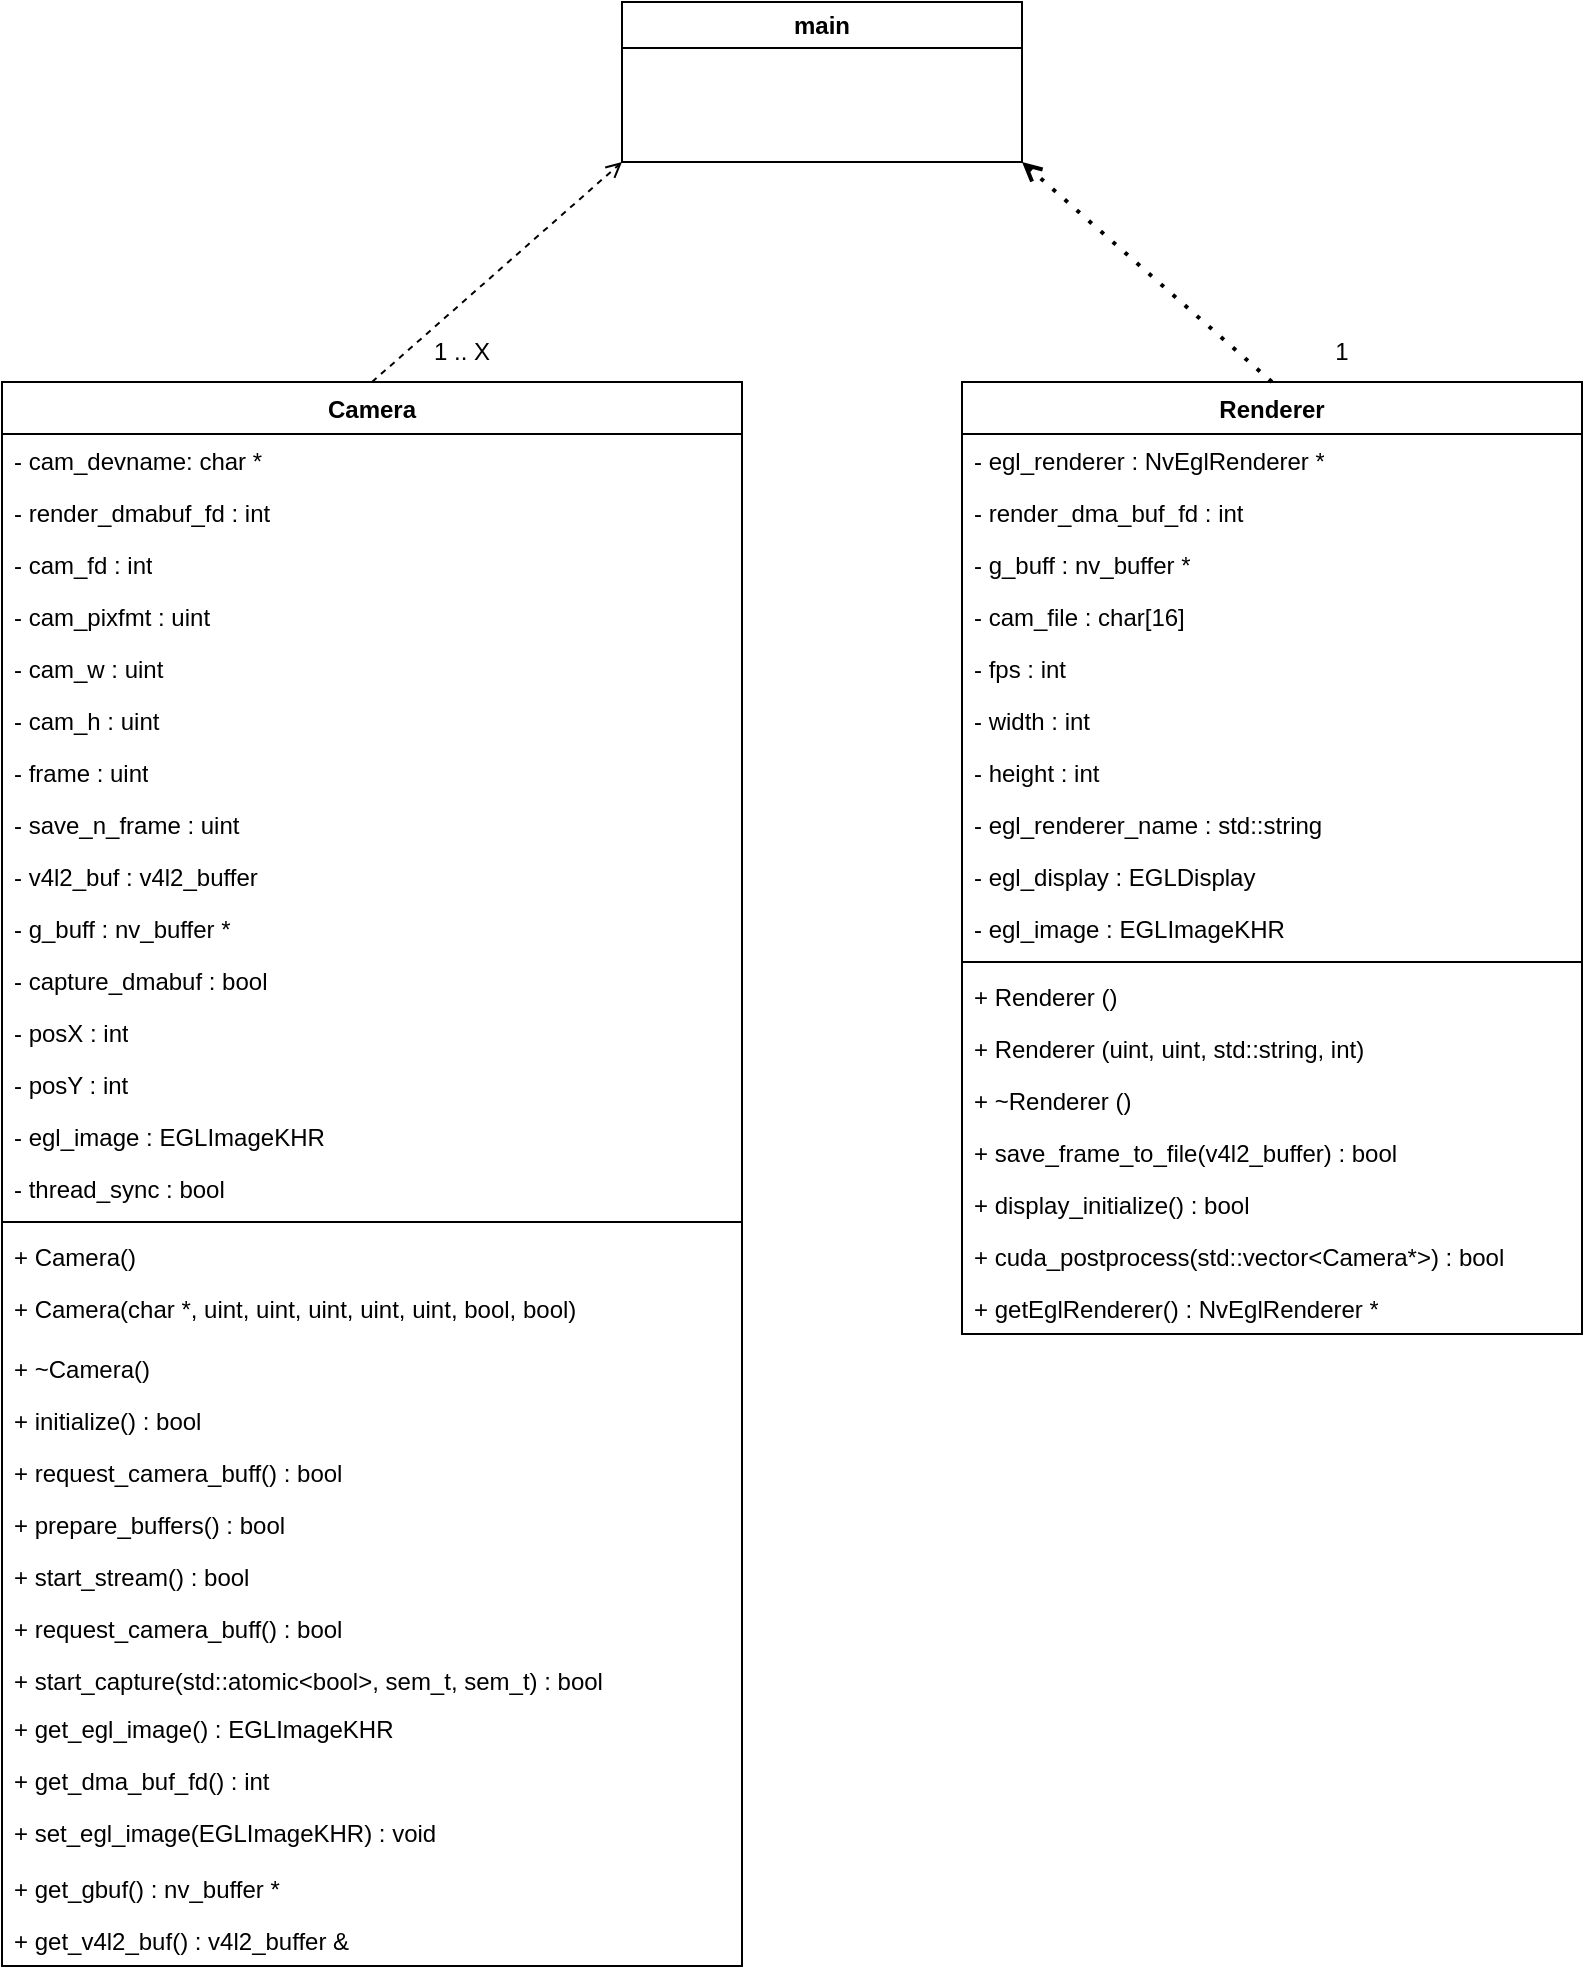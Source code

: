 <mxfile version="28.0.6">
  <diagram name="Page-1" id="muFmsvnlI4OiVqxlJP-7">
    <mxGraphModel dx="1026" dy="744" grid="1" gridSize="10" guides="1" tooltips="1" connect="1" arrows="1" fold="1" page="0" pageScale="1" pageWidth="850" pageHeight="1100" math="0" shadow="0">
      <root>
        <mxCell id="0" />
        <mxCell id="1" parent="0" />
        <mxCell id="l2S4uO0tbHxShP-qC626-1" value="Camera" style="swimlane;fontStyle=1;align=center;verticalAlign=top;childLayout=stackLayout;horizontal=1;startSize=26;horizontalStack=0;resizeParent=1;resizeParentMax=0;resizeLast=0;collapsible=1;marginBottom=0;whiteSpace=wrap;html=1;" parent="1" vertex="1">
          <mxGeometry x="730" y="410" width="370" height="792" as="geometry" />
        </mxCell>
        <mxCell id="l2S4uO0tbHxShP-qC626-2" value="- cam_devname: char *" style="text;strokeColor=none;fillColor=none;align=left;verticalAlign=top;spacingLeft=4;spacingRight=4;overflow=hidden;rotatable=0;points=[[0,0.5],[1,0.5]];portConstraint=eastwest;whiteSpace=wrap;html=1;" parent="l2S4uO0tbHxShP-qC626-1" vertex="1">
          <mxGeometry y="26" width="370" height="26" as="geometry" />
        </mxCell>
        <mxCell id="l2S4uO0tbHxShP-qC626-5" value="- render_dmabuf_fd : int" style="text;strokeColor=none;fillColor=none;align=left;verticalAlign=top;spacingLeft=4;spacingRight=4;overflow=hidden;rotatable=0;points=[[0,0.5],[1,0.5]];portConstraint=eastwest;whiteSpace=wrap;html=1;" parent="l2S4uO0tbHxShP-qC626-1" vertex="1">
          <mxGeometry y="52" width="370" height="26" as="geometry" />
        </mxCell>
        <mxCell id="l2S4uO0tbHxShP-qC626-11" value="- cam_fd : int" style="text;strokeColor=none;fillColor=none;align=left;verticalAlign=top;spacingLeft=4;spacingRight=4;overflow=hidden;rotatable=0;points=[[0,0.5],[1,0.5]];portConstraint=eastwest;whiteSpace=wrap;html=1;" parent="l2S4uO0tbHxShP-qC626-1" vertex="1">
          <mxGeometry y="78" width="370" height="26" as="geometry" />
        </mxCell>
        <mxCell id="l2S4uO0tbHxShP-qC626-12" value="- cam_pixfmt : uint" style="text;strokeColor=none;fillColor=none;align=left;verticalAlign=top;spacingLeft=4;spacingRight=4;overflow=hidden;rotatable=0;points=[[0,0.5],[1,0.5]];portConstraint=eastwest;whiteSpace=wrap;html=1;" parent="l2S4uO0tbHxShP-qC626-1" vertex="1">
          <mxGeometry y="104" width="370" height="26" as="geometry" />
        </mxCell>
        <mxCell id="l2S4uO0tbHxShP-qC626-13" value="- cam_w : uint" style="text;strokeColor=none;fillColor=none;align=left;verticalAlign=top;spacingLeft=4;spacingRight=4;overflow=hidden;rotatable=0;points=[[0,0.5],[1,0.5]];portConstraint=eastwest;whiteSpace=wrap;html=1;" parent="l2S4uO0tbHxShP-qC626-1" vertex="1">
          <mxGeometry y="130" width="370" height="26" as="geometry" />
        </mxCell>
        <mxCell id="l2S4uO0tbHxShP-qC626-15" value="- cam_h : uint" style="text;strokeColor=none;fillColor=none;align=left;verticalAlign=top;spacingLeft=4;spacingRight=4;overflow=hidden;rotatable=0;points=[[0,0.5],[1,0.5]];portConstraint=eastwest;whiteSpace=wrap;html=1;" parent="l2S4uO0tbHxShP-qC626-1" vertex="1">
          <mxGeometry y="156" width="370" height="26" as="geometry" />
        </mxCell>
        <mxCell id="l2S4uO0tbHxShP-qC626-14" value="- frame : uint" style="text;strokeColor=none;fillColor=none;align=left;verticalAlign=top;spacingLeft=4;spacingRight=4;overflow=hidden;rotatable=0;points=[[0,0.5],[1,0.5]];portConstraint=eastwest;whiteSpace=wrap;html=1;" parent="l2S4uO0tbHxShP-qC626-1" vertex="1">
          <mxGeometry y="182" width="370" height="26" as="geometry" />
        </mxCell>
        <mxCell id="l2S4uO0tbHxShP-qC626-16" value="- save_n_frame : uint" style="text;strokeColor=none;fillColor=none;align=left;verticalAlign=top;spacingLeft=4;spacingRight=4;overflow=hidden;rotatable=0;points=[[0,0.5],[1,0.5]];portConstraint=eastwest;whiteSpace=wrap;html=1;" parent="l2S4uO0tbHxShP-qC626-1" vertex="1">
          <mxGeometry y="208" width="370" height="26" as="geometry" />
        </mxCell>
        <mxCell id="l2S4uO0tbHxShP-qC626-30" value="- v4l2_buf : v4l2_buffer" style="text;strokeColor=none;fillColor=none;align=left;verticalAlign=top;spacingLeft=4;spacingRight=4;overflow=hidden;rotatable=0;points=[[0,0.5],[1,0.5]];portConstraint=eastwest;whiteSpace=wrap;html=1;" parent="l2S4uO0tbHxShP-qC626-1" vertex="1">
          <mxGeometry y="234" width="370" height="26" as="geometry" />
        </mxCell>
        <mxCell id="l2S4uO0tbHxShP-qC626-31" value="- g_buff : nv_buffer *" style="text;strokeColor=none;fillColor=none;align=left;verticalAlign=top;spacingLeft=4;spacingRight=4;overflow=hidden;rotatable=0;points=[[0,0.5],[1,0.5]];portConstraint=eastwest;whiteSpace=wrap;html=1;" parent="l2S4uO0tbHxShP-qC626-1" vertex="1">
          <mxGeometry y="260" width="370" height="26" as="geometry" />
        </mxCell>
        <mxCell id="l2S4uO0tbHxShP-qC626-17" value="- capture_dmabuf : bool" style="text;strokeColor=none;fillColor=none;align=left;verticalAlign=top;spacingLeft=4;spacingRight=4;overflow=hidden;rotatable=0;points=[[0,0.5],[1,0.5]];portConstraint=eastwest;whiteSpace=wrap;html=1;" parent="l2S4uO0tbHxShP-qC626-1" vertex="1">
          <mxGeometry y="286" width="370" height="26" as="geometry" />
        </mxCell>
        <mxCell id="l2S4uO0tbHxShP-qC626-33" value="- posX : int" style="text;strokeColor=none;fillColor=none;align=left;verticalAlign=top;spacingLeft=4;spacingRight=4;overflow=hidden;rotatable=0;points=[[0,0.5],[1,0.5]];portConstraint=eastwest;whiteSpace=wrap;html=1;" parent="l2S4uO0tbHxShP-qC626-1" vertex="1">
          <mxGeometry y="312" width="370" height="26" as="geometry" />
        </mxCell>
        <mxCell id="l2S4uO0tbHxShP-qC626-34" value="- posY : int" style="text;strokeColor=none;fillColor=none;align=left;verticalAlign=top;spacingLeft=4;spacingRight=4;overflow=hidden;rotatable=0;points=[[0,0.5],[1,0.5]];portConstraint=eastwest;whiteSpace=wrap;html=1;" parent="l2S4uO0tbHxShP-qC626-1" vertex="1">
          <mxGeometry y="338" width="370" height="26" as="geometry" />
        </mxCell>
        <mxCell id="l2S4uO0tbHxShP-qC626-35" value="- egl_image : EGLImageKHR" style="text;strokeColor=none;fillColor=none;align=left;verticalAlign=top;spacingLeft=4;spacingRight=4;overflow=hidden;rotatable=0;points=[[0,0.5],[1,0.5]];portConstraint=eastwest;whiteSpace=wrap;html=1;" parent="l2S4uO0tbHxShP-qC626-1" vertex="1">
          <mxGeometry y="364" width="370" height="26" as="geometry" />
        </mxCell>
        <mxCell id="l2S4uO0tbHxShP-qC626-32" value="- thread_sync : bool" style="text;strokeColor=none;fillColor=none;align=left;verticalAlign=top;spacingLeft=4;spacingRight=4;overflow=hidden;rotatable=0;points=[[0,0.5],[1,0.5]];portConstraint=eastwest;whiteSpace=wrap;html=1;" parent="l2S4uO0tbHxShP-qC626-1" vertex="1">
          <mxGeometry y="390" width="370" height="26" as="geometry" />
        </mxCell>
        <mxCell id="l2S4uO0tbHxShP-qC626-3" value="" style="line;strokeWidth=1;fillColor=none;align=left;verticalAlign=middle;spacingTop=-1;spacingLeft=3;spacingRight=3;rotatable=0;labelPosition=right;points=[];portConstraint=eastwest;strokeColor=inherit;" parent="l2S4uO0tbHxShP-qC626-1" vertex="1">
          <mxGeometry y="416" width="370" height="8" as="geometry" />
        </mxCell>
        <mxCell id="l2S4uO0tbHxShP-qC626-36" value="&lt;div&gt;+ Camera()&lt;/div&gt;&lt;div&gt;&lt;br&gt;&lt;/div&gt;" style="text;strokeColor=none;fillColor=none;align=left;verticalAlign=top;spacingLeft=4;spacingRight=4;overflow=hidden;rotatable=0;points=[[0,0.5],[1,0.5]];portConstraint=eastwest;whiteSpace=wrap;html=1;" parent="l2S4uO0tbHxShP-qC626-1" vertex="1">
          <mxGeometry y="424" width="370" height="26" as="geometry" />
        </mxCell>
        <mxCell id="l2S4uO0tbHxShP-qC626-4" value="&lt;div&gt;+ Camera(char *, uint, uint, uint, uint, uint, bool, bool)&lt;/div&gt;&lt;div&gt;&lt;br&gt;&lt;/div&gt;" style="text;strokeColor=none;fillColor=none;align=left;verticalAlign=top;spacingLeft=4;spacingRight=4;overflow=hidden;rotatable=0;points=[[0,0.5],[1,0.5]];portConstraint=eastwest;whiteSpace=wrap;html=1;" parent="l2S4uO0tbHxShP-qC626-1" vertex="1">
          <mxGeometry y="450" width="370" height="30" as="geometry" />
        </mxCell>
        <mxCell id="l2S4uO0tbHxShP-qC626-37" value="&lt;div&gt;+ ~Camera()&lt;/div&gt;&lt;div&gt;&lt;br&gt;&lt;/div&gt;" style="text;strokeColor=none;fillColor=none;align=left;verticalAlign=top;spacingLeft=4;spacingRight=4;overflow=hidden;rotatable=0;points=[[0,0.5],[1,0.5]];portConstraint=eastwest;whiteSpace=wrap;html=1;" parent="l2S4uO0tbHxShP-qC626-1" vertex="1">
          <mxGeometry y="480" width="370" height="26" as="geometry" />
        </mxCell>
        <mxCell id="l2S4uO0tbHxShP-qC626-38" value="&lt;div&gt;+ initialize() : bool&lt;/div&gt;&lt;div&gt;&lt;br&gt;&lt;/div&gt;" style="text;strokeColor=none;fillColor=none;align=left;verticalAlign=top;spacingLeft=4;spacingRight=4;overflow=hidden;rotatable=0;points=[[0,0.5],[1,0.5]];portConstraint=eastwest;whiteSpace=wrap;html=1;" parent="l2S4uO0tbHxShP-qC626-1" vertex="1">
          <mxGeometry y="506" width="370" height="26" as="geometry" />
        </mxCell>
        <mxCell id="l2S4uO0tbHxShP-qC626-40" value="&lt;div&gt;+ request_camera_buff() : bool&lt;/div&gt;&lt;div&gt;&lt;br&gt;&lt;/div&gt;" style="text;strokeColor=none;fillColor=none;align=left;verticalAlign=top;spacingLeft=4;spacingRight=4;overflow=hidden;rotatable=0;points=[[0,0.5],[1,0.5]];portConstraint=eastwest;whiteSpace=wrap;html=1;" parent="l2S4uO0tbHxShP-qC626-1" vertex="1">
          <mxGeometry y="532" width="370" height="26" as="geometry" />
        </mxCell>
        <mxCell id="l2S4uO0tbHxShP-qC626-41" value="&lt;div&gt;+ prepare_buffers() : bool&lt;/div&gt;&lt;div&gt;&lt;br&gt;&lt;/div&gt;" style="text;strokeColor=none;fillColor=none;align=left;verticalAlign=top;spacingLeft=4;spacingRight=4;overflow=hidden;rotatable=0;points=[[0,0.5],[1,0.5]];portConstraint=eastwest;whiteSpace=wrap;html=1;" parent="l2S4uO0tbHxShP-qC626-1" vertex="1">
          <mxGeometry y="558" width="370" height="26" as="geometry" />
        </mxCell>
        <mxCell id="l2S4uO0tbHxShP-qC626-42" value="&lt;div&gt;+ start_stream() : bool&lt;/div&gt;&lt;div&gt;&lt;br&gt;&lt;/div&gt;" style="text;strokeColor=none;fillColor=none;align=left;verticalAlign=top;spacingLeft=4;spacingRight=4;overflow=hidden;rotatable=0;points=[[0,0.5],[1,0.5]];portConstraint=eastwest;whiteSpace=wrap;html=1;" parent="l2S4uO0tbHxShP-qC626-1" vertex="1">
          <mxGeometry y="584" width="370" height="26" as="geometry" />
        </mxCell>
        <mxCell id="l2S4uO0tbHxShP-qC626-43" value="&lt;div&gt;+ request_camera_buff() : bool&lt;/div&gt;&lt;div&gt;&lt;br&gt;&lt;/div&gt;" style="text;strokeColor=none;fillColor=none;align=left;verticalAlign=top;spacingLeft=4;spacingRight=4;overflow=hidden;rotatable=0;points=[[0,0.5],[1,0.5]];portConstraint=eastwest;whiteSpace=wrap;html=1;" parent="l2S4uO0tbHxShP-qC626-1" vertex="1">
          <mxGeometry y="610" width="370" height="26" as="geometry" />
        </mxCell>
        <mxCell id="l2S4uO0tbHxShP-qC626-39" value="&lt;div&gt;+ start_capture(std::atomic&amp;lt;bool&amp;gt;, sem_t, sem_t) : bool&lt;/div&gt;&lt;div&gt;&lt;br&gt;&lt;/div&gt;" style="text;strokeColor=none;fillColor=none;align=left;verticalAlign=top;spacingLeft=4;spacingRight=4;overflow=hidden;rotatable=0;points=[[0,0.5],[1,0.5]];portConstraint=eastwest;whiteSpace=wrap;html=1;" parent="l2S4uO0tbHxShP-qC626-1" vertex="1">
          <mxGeometry y="636" width="370" height="24" as="geometry" />
        </mxCell>
        <mxCell id="l2S4uO0tbHxShP-qC626-44" value="&lt;div&gt;+ get_egl_image() : EGLImageKHR&lt;/div&gt;&lt;div&gt;&lt;br&gt;&lt;/div&gt;" style="text;strokeColor=none;fillColor=none;align=left;verticalAlign=top;spacingLeft=4;spacingRight=4;overflow=hidden;rotatable=0;points=[[0,0.5],[1,0.5]];portConstraint=eastwest;whiteSpace=wrap;html=1;" parent="l2S4uO0tbHxShP-qC626-1" vertex="1">
          <mxGeometry y="660" width="370" height="26" as="geometry" />
        </mxCell>
        <mxCell id="l2S4uO0tbHxShP-qC626-45" value="&lt;div&gt;+ get_dma_buf_fd() : int&lt;/div&gt;&lt;div&gt;&lt;br&gt;&lt;/div&gt;" style="text;strokeColor=none;fillColor=none;align=left;verticalAlign=top;spacingLeft=4;spacingRight=4;overflow=hidden;rotatable=0;points=[[0,0.5],[1,0.5]];portConstraint=eastwest;whiteSpace=wrap;html=1;" parent="l2S4uO0tbHxShP-qC626-1" vertex="1">
          <mxGeometry y="686" width="370" height="26" as="geometry" />
        </mxCell>
        <mxCell id="l2S4uO0tbHxShP-qC626-46" value="&lt;div&gt;+ set_egl_image(EGLImageKHR) : void&lt;/div&gt;&lt;div&gt;&lt;br&gt;&lt;/div&gt;" style="text;strokeColor=none;fillColor=none;align=left;verticalAlign=top;spacingLeft=4;spacingRight=4;overflow=hidden;rotatable=0;points=[[0,0.5],[1,0.5]];portConstraint=eastwest;whiteSpace=wrap;html=1;" parent="l2S4uO0tbHxShP-qC626-1" vertex="1">
          <mxGeometry y="712" width="370" height="28" as="geometry" />
        </mxCell>
        <mxCell id="l2S4uO0tbHxShP-qC626-107" value="&lt;div&gt;+ get_gbuf() : nv_buffer *&lt;/div&gt;&lt;div&gt;&lt;br&gt;&lt;/div&gt;" style="text;strokeColor=none;fillColor=none;align=left;verticalAlign=top;spacingLeft=4;spacingRight=4;overflow=hidden;rotatable=0;points=[[0,0.5],[1,0.5]];portConstraint=eastwest;whiteSpace=wrap;html=1;" parent="l2S4uO0tbHxShP-qC626-1" vertex="1">
          <mxGeometry y="740" width="370" height="26" as="geometry" />
        </mxCell>
        <mxCell id="l2S4uO0tbHxShP-qC626-76" value="&lt;div&gt;+ get_v4l2_buf() : v4l2_buffer &amp;amp;&lt;/div&gt;&lt;div&gt;&lt;br&gt;&lt;/div&gt;" style="text;strokeColor=none;fillColor=none;align=left;verticalAlign=top;spacingLeft=4;spacingRight=4;overflow=hidden;rotatable=0;points=[[0,0.5],[1,0.5]];portConstraint=eastwest;whiteSpace=wrap;html=1;" parent="l2S4uO0tbHxShP-qC626-1" vertex="1">
          <mxGeometry y="766" width="370" height="26" as="geometry" />
        </mxCell>
        <mxCell id="l2S4uO0tbHxShP-qC626-6" value="Renderer" style="swimlane;fontStyle=1;align=center;verticalAlign=top;childLayout=stackLayout;horizontal=1;startSize=26;horizontalStack=0;resizeParent=1;resizeParentMax=0;resizeLast=0;collapsible=1;marginBottom=0;whiteSpace=wrap;html=1;" parent="1" vertex="1">
          <mxGeometry x="1210" y="410" width="310" height="476" as="geometry" />
        </mxCell>
        <mxCell id="l2S4uO0tbHxShP-qC626-7" value="- egl_renderer : NvEglRenderer *" style="text;strokeColor=none;fillColor=none;align=left;verticalAlign=top;spacingLeft=4;spacingRight=4;overflow=hidden;rotatable=0;points=[[0,0.5],[1,0.5]];portConstraint=eastwest;whiteSpace=wrap;html=1;" parent="l2S4uO0tbHxShP-qC626-6" vertex="1">
          <mxGeometry y="26" width="310" height="26" as="geometry" />
        </mxCell>
        <mxCell id="l2S4uO0tbHxShP-qC626-8" value="- render_dma_buf_fd : int" style="text;strokeColor=none;fillColor=none;align=left;verticalAlign=top;spacingLeft=4;spacingRight=4;overflow=hidden;rotatable=0;points=[[0,0.5],[1,0.5]];portConstraint=eastwest;whiteSpace=wrap;html=1;" parent="l2S4uO0tbHxShP-qC626-6" vertex="1">
          <mxGeometry y="52" width="310" height="26" as="geometry" />
        </mxCell>
        <mxCell id="FWm37_ypTeEihP2i4T80-1" value="- g_buff : nv_buffer *" style="text;strokeColor=none;fillColor=none;align=left;verticalAlign=top;spacingLeft=4;spacingRight=4;overflow=hidden;rotatable=0;points=[[0,0.5],[1,0.5]];portConstraint=eastwest;whiteSpace=wrap;html=1;" vertex="1" parent="l2S4uO0tbHxShP-qC626-6">
          <mxGeometry y="78" width="310" height="26" as="geometry" />
        </mxCell>
        <mxCell id="FWm37_ypTeEihP2i4T80-2" value="- cam_file : char[16]" style="text;strokeColor=none;fillColor=none;align=left;verticalAlign=top;spacingLeft=4;spacingRight=4;overflow=hidden;rotatable=0;points=[[0,0.5],[1,0.5]];portConstraint=eastwest;whiteSpace=wrap;html=1;" vertex="1" parent="l2S4uO0tbHxShP-qC626-6">
          <mxGeometry y="104" width="310" height="26" as="geometry" />
        </mxCell>
        <mxCell id="FWm37_ypTeEihP2i4T80-3" value="- fps : int" style="text;strokeColor=none;fillColor=none;align=left;verticalAlign=top;spacingLeft=4;spacingRight=4;overflow=hidden;rotatable=0;points=[[0,0.5],[1,0.5]];portConstraint=eastwest;whiteSpace=wrap;html=1;" vertex="1" parent="l2S4uO0tbHxShP-qC626-6">
          <mxGeometry y="130" width="310" height="26" as="geometry" />
        </mxCell>
        <mxCell id="FWm37_ypTeEihP2i4T80-4" value="- width : int" style="text;strokeColor=none;fillColor=none;align=left;verticalAlign=top;spacingLeft=4;spacingRight=4;overflow=hidden;rotatable=0;points=[[0,0.5],[1,0.5]];portConstraint=eastwest;whiteSpace=wrap;html=1;" vertex="1" parent="l2S4uO0tbHxShP-qC626-6">
          <mxGeometry y="156" width="310" height="26" as="geometry" />
        </mxCell>
        <mxCell id="FWm37_ypTeEihP2i4T80-6" value="- height : int" style="text;strokeColor=none;fillColor=none;align=left;verticalAlign=top;spacingLeft=4;spacingRight=4;overflow=hidden;rotatable=0;points=[[0,0.5],[1,0.5]];portConstraint=eastwest;whiteSpace=wrap;html=1;" vertex="1" parent="l2S4uO0tbHxShP-qC626-6">
          <mxGeometry y="182" width="310" height="26" as="geometry" />
        </mxCell>
        <mxCell id="FWm37_ypTeEihP2i4T80-7" value="- egl_renderer_name : std::string" style="text;strokeColor=none;fillColor=none;align=left;verticalAlign=top;spacingLeft=4;spacingRight=4;overflow=hidden;rotatable=0;points=[[0,0.5],[1,0.5]];portConstraint=eastwest;whiteSpace=wrap;html=1;" vertex="1" parent="l2S4uO0tbHxShP-qC626-6">
          <mxGeometry y="208" width="310" height="26" as="geometry" />
        </mxCell>
        <mxCell id="FWm37_ypTeEihP2i4T80-8" value="- egl_display : EGLDisplay" style="text;strokeColor=none;fillColor=none;align=left;verticalAlign=top;spacingLeft=4;spacingRight=4;overflow=hidden;rotatable=0;points=[[0,0.5],[1,0.5]];portConstraint=eastwest;whiteSpace=wrap;html=1;" vertex="1" parent="l2S4uO0tbHxShP-qC626-6">
          <mxGeometry y="234" width="310" height="26" as="geometry" />
        </mxCell>
        <mxCell id="FWm37_ypTeEihP2i4T80-5" value="- egl_image : EGLImageKHR" style="text;strokeColor=none;fillColor=none;align=left;verticalAlign=top;spacingLeft=4;spacingRight=4;overflow=hidden;rotatable=0;points=[[0,0.5],[1,0.5]];portConstraint=eastwest;whiteSpace=wrap;html=1;" vertex="1" parent="l2S4uO0tbHxShP-qC626-6">
          <mxGeometry y="260" width="310" height="26" as="geometry" />
        </mxCell>
        <mxCell id="l2S4uO0tbHxShP-qC626-9" value="" style="line;strokeWidth=1;fillColor=none;align=left;verticalAlign=middle;spacingTop=-1;spacingLeft=3;spacingRight=3;rotatable=0;labelPosition=right;points=[];portConstraint=eastwest;strokeColor=inherit;" parent="l2S4uO0tbHxShP-qC626-6" vertex="1">
          <mxGeometry y="286" width="310" height="8" as="geometry" />
        </mxCell>
        <mxCell id="FWm37_ypTeEihP2i4T80-9" value="&lt;div&gt;+ Renderer ()&lt;/div&gt;" style="text;strokeColor=none;fillColor=none;align=left;verticalAlign=top;spacingLeft=4;spacingRight=4;overflow=hidden;rotatable=0;points=[[0,0.5],[1,0.5]];portConstraint=eastwest;whiteSpace=wrap;html=1;" vertex="1" parent="l2S4uO0tbHxShP-qC626-6">
          <mxGeometry y="294" width="310" height="26" as="geometry" />
        </mxCell>
        <mxCell id="l2S4uO0tbHxShP-qC626-10" value="&lt;div&gt;+ Renderer (uint, uint, std::string, int)&lt;/div&gt;" style="text;strokeColor=none;fillColor=none;align=left;verticalAlign=top;spacingLeft=4;spacingRight=4;overflow=hidden;rotatable=0;points=[[0,0.5],[1,0.5]];portConstraint=eastwest;whiteSpace=wrap;html=1;" parent="l2S4uO0tbHxShP-qC626-6" vertex="1">
          <mxGeometry y="320" width="310" height="26" as="geometry" />
        </mxCell>
        <mxCell id="FWm37_ypTeEihP2i4T80-11" value="&lt;div&gt;+ ~Renderer ()&lt;/div&gt;" style="text;strokeColor=none;fillColor=none;align=left;verticalAlign=top;spacingLeft=4;spacingRight=4;overflow=hidden;rotatable=0;points=[[0,0.5],[1,0.5]];portConstraint=eastwest;whiteSpace=wrap;html=1;" vertex="1" parent="l2S4uO0tbHxShP-qC626-6">
          <mxGeometry y="346" width="310" height="26" as="geometry" />
        </mxCell>
        <mxCell id="FWm37_ypTeEihP2i4T80-10" value="&lt;div&gt;+ save_frame_to_file(v4l2_buffer) : bool&lt;/div&gt;" style="text;strokeColor=none;fillColor=none;align=left;verticalAlign=top;spacingLeft=4;spacingRight=4;overflow=hidden;rotatable=0;points=[[0,0.5],[1,0.5]];portConstraint=eastwest;whiteSpace=wrap;html=1;" vertex="1" parent="l2S4uO0tbHxShP-qC626-6">
          <mxGeometry y="372" width="310" height="26" as="geometry" />
        </mxCell>
        <mxCell id="FWm37_ypTeEihP2i4T80-13" value="&lt;div&gt;+ display_initialize() : bool&lt;/div&gt;" style="text;strokeColor=none;fillColor=none;align=left;verticalAlign=top;spacingLeft=4;spacingRight=4;overflow=hidden;rotatable=0;points=[[0,0.5],[1,0.5]];portConstraint=eastwest;whiteSpace=wrap;html=1;" vertex="1" parent="l2S4uO0tbHxShP-qC626-6">
          <mxGeometry y="398" width="310" height="26" as="geometry" />
        </mxCell>
        <mxCell id="FWm37_ypTeEihP2i4T80-12" value="&lt;div&gt;+ cuda_postprocess(std::vector&amp;lt;Camera*&amp;gt;) : bool&lt;/div&gt;" style="text;strokeColor=none;fillColor=none;align=left;verticalAlign=top;spacingLeft=4;spacingRight=4;overflow=hidden;rotatable=0;points=[[0,0.5],[1,0.5]];portConstraint=eastwest;whiteSpace=wrap;html=1;" vertex="1" parent="l2S4uO0tbHxShP-qC626-6">
          <mxGeometry y="424" width="310" height="26" as="geometry" />
        </mxCell>
        <mxCell id="FWm37_ypTeEihP2i4T80-14" value="&lt;div&gt;+ getEglRenderer() : NvEglRenderer *&lt;/div&gt;" style="text;strokeColor=none;fillColor=none;align=left;verticalAlign=top;spacingLeft=4;spacingRight=4;overflow=hidden;rotatable=0;points=[[0,0.5],[1,0.5]];portConstraint=eastwest;whiteSpace=wrap;html=1;" vertex="1" parent="l2S4uO0tbHxShP-qC626-6">
          <mxGeometry y="450" width="310" height="26" as="geometry" />
        </mxCell>
        <mxCell id="FWm37_ypTeEihP2i4T80-15" value="main" style="swimlane;whiteSpace=wrap;html=1;" vertex="1" parent="1">
          <mxGeometry x="1040" y="220" width="200" height="80" as="geometry" />
        </mxCell>
        <mxCell id="FWm37_ypTeEihP2i4T80-16" value="" style="endArrow=open;dashed=1;html=1;rounded=0;exitX=0.5;exitY=0;exitDx=0;exitDy=0;entryX=0;entryY=1;entryDx=0;entryDy=0;startArrow=none;startFill=0;endFill=0;" edge="1" parent="1" source="l2S4uO0tbHxShP-qC626-1" target="FWm37_ypTeEihP2i4T80-15">
          <mxGeometry width="50" height="50" relative="1" as="geometry">
            <mxPoint x="920" y="380" as="sourcePoint" />
            <mxPoint x="970" y="330" as="targetPoint" />
          </mxGeometry>
        </mxCell>
        <mxCell id="FWm37_ypTeEihP2i4T80-17" value="" style="endArrow=none;dashed=1;html=1;dashPattern=1 3;strokeWidth=2;rounded=0;entryX=0.5;entryY=0;entryDx=0;entryDy=0;exitX=1;exitY=1;exitDx=0;exitDy=0;startArrow=open;startFill=0;" edge="1" parent="1" source="FWm37_ypTeEihP2i4T80-15" target="l2S4uO0tbHxShP-qC626-6">
          <mxGeometry width="50" height="50" relative="1" as="geometry">
            <mxPoint x="1110" y="500" as="sourcePoint" />
            <mxPoint x="1160" y="450" as="targetPoint" />
          </mxGeometry>
        </mxCell>
        <mxCell id="FWm37_ypTeEihP2i4T80-18" value="1 .. X" style="text;html=1;align=center;verticalAlign=middle;whiteSpace=wrap;rounded=0;" vertex="1" parent="1">
          <mxGeometry x="930" y="380" width="60" height="30" as="geometry" />
        </mxCell>
        <mxCell id="FWm37_ypTeEihP2i4T80-19" value="1" style="text;html=1;align=center;verticalAlign=middle;whiteSpace=wrap;rounded=0;" vertex="1" parent="1">
          <mxGeometry x="1370" y="380" width="60" height="30" as="geometry" />
        </mxCell>
      </root>
    </mxGraphModel>
  </diagram>
</mxfile>
